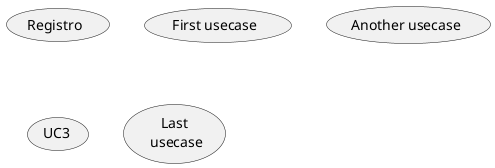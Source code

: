 @startuml
(Registro)
(First usecase)
(Another usecase) as (UC2)
usecase UC3
usecase (Last\n usecase) as UC4
@enduml
